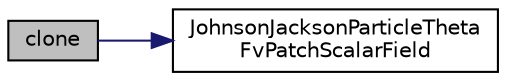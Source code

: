 digraph "clone"
{
  bgcolor="transparent";
  edge [fontname="Helvetica",fontsize="10",labelfontname="Helvetica",labelfontsize="10"];
  node [fontname="Helvetica",fontsize="10",shape=record];
  rankdir="LR";
  Node16 [label="clone",height=0.2,width=0.4,color="black", fillcolor="grey75", style="filled", fontcolor="black"];
  Node16 -> Node17 [color="midnightblue",fontsize="10",style="solid",fontname="Helvetica"];
  Node17 [label="JohnsonJacksonParticleTheta\lFvPatchScalarField",height=0.2,width=0.4,color="black",URL="$a02620.html#ab4de2b6aeef0cd5aed0a94d42a80ca16",tooltip="Construct from patch and internal field. "];
}
